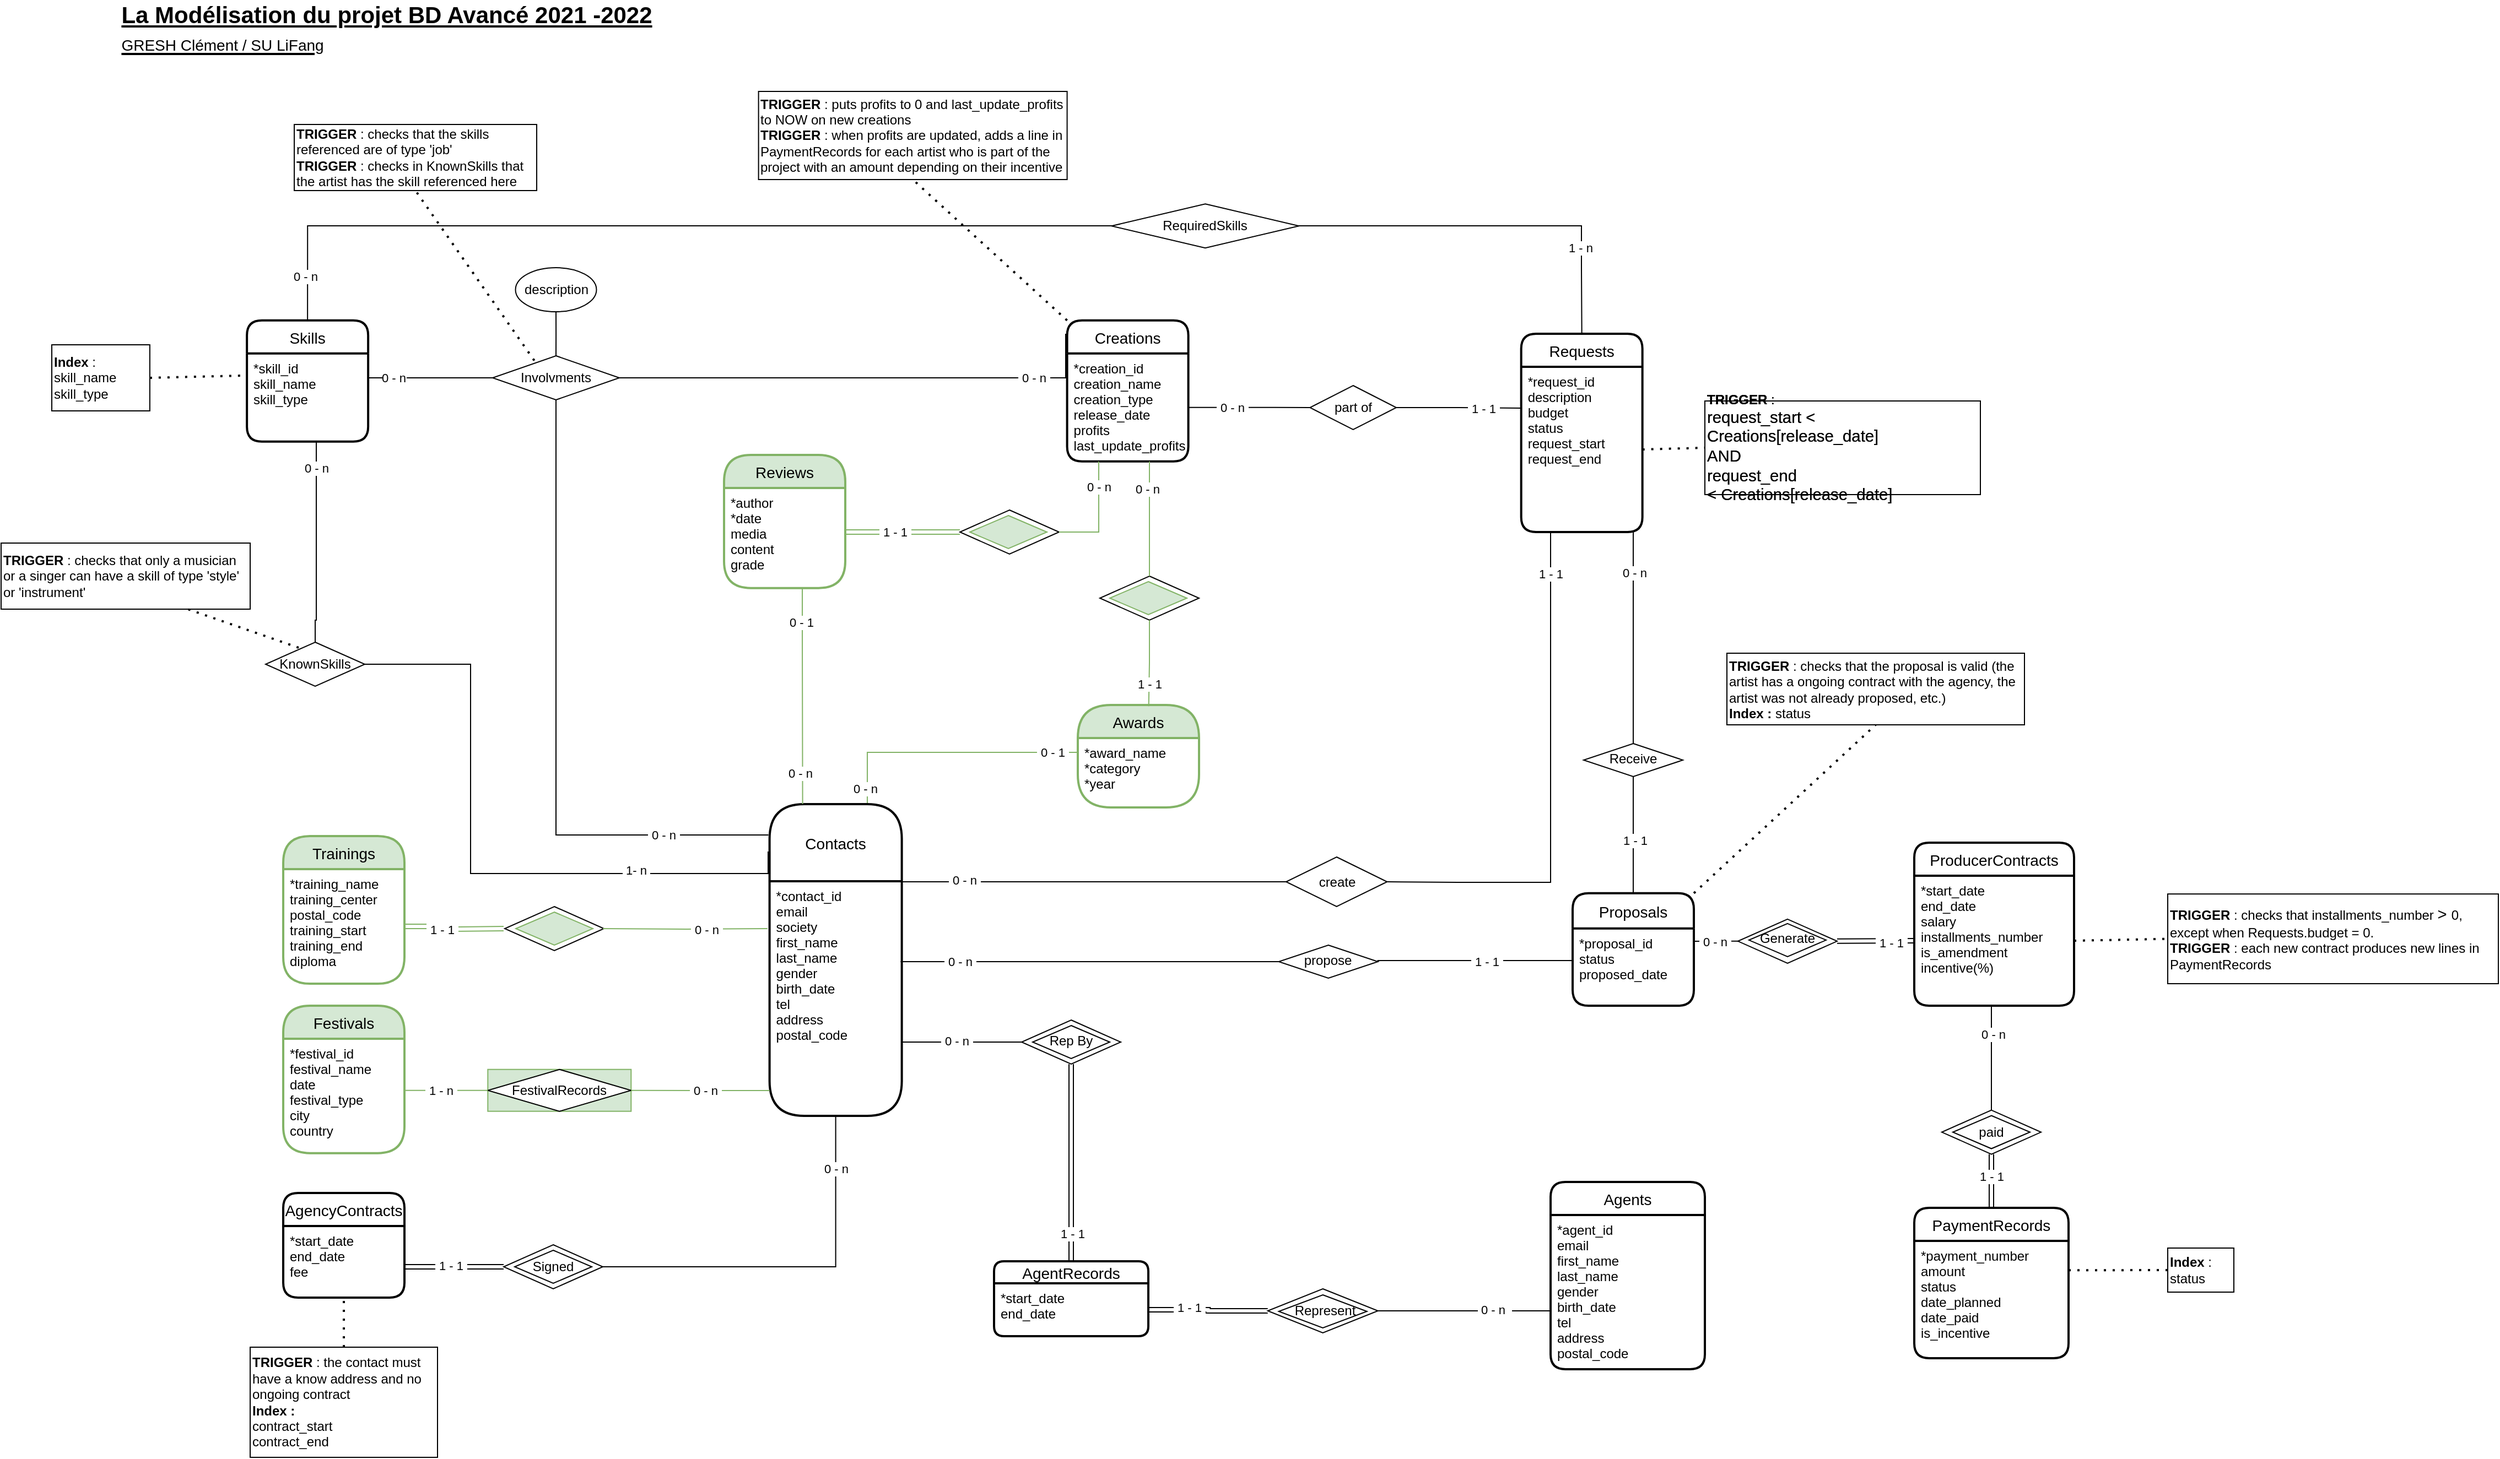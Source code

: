 <mxfile version="18.0.4" type="device"><diagram id="R2lEEEUBdFMjLlhIrx00" name="Page-1"><mxGraphModel dx="1217" dy="-2690" grid="1" gridSize="10" guides="1" tooltips="1" connect="1" arrows="1" fold="1" page="1" pageScale="1" pageWidth="2336" pageHeight="1654" math="0" shadow="0" extFonts="Permanent Marker^https://fonts.googleapis.com/css?family=Permanent+Marker"><root><mxCell id="0"/><mxCell id="1" parent="0"/><mxCell id="mbh0JBsJNEGWv45l8wZp-10" value="La Modélisation du projet BD Avancé 2021 -2022&lt;br&gt;&lt;div style=&quot;text-align: left&quot;&gt;&lt;span style=&quot;font-size: 14px ; font-weight: normal&quot;&gt;GRESH Clément / SU LiFang&lt;/span&gt;&lt;/div&gt;&lt;span style=&quot;color: rgba(0 , 0 , 0 , 0) ; font-family: monospace ; font-size: 0px ; font-weight: 400&quot;&gt;%3CmxGraphModel%3E%3Croot%3E%3CmxCell%20id%3D%220%22%2F%3E%3CmxCell%20id%3D%221%22%20parent%3D%220%22%2F%3E%3CmxCell%20id%3D%222%22%20value%3D%22%22%20style%3D%22endArrow%3Dclassic%3Bhtml%3D1%3Brounded%3D0%3BendFill%3D1%3Bdashed%3D1%3B%22%20edge%3D%221%22%20parent%3D%221%22%3E%3CmxGeometry%20width%3D%2250%22%20height%3D%2250%22%20relative%3D%221%22%20as%3D%22geometry%22%3E%3CmxPoint%20x%3D%221790%22%20y%3D%222050%22%20as%3D%22sourcePoint%22%2F%3E%3CmxPoint%20x%3D%221920%22%20y%3D%222050%22%20as%3D%22targetPoint%22%2F%3E%3C%2FmxGeometry%3E%3C%2FmxCell%3E%3CmxCell%20id%3D%223%22%20value%3D%22%26amp%3Bnbsp%3BExplication%26amp%3Bnbsp%3B%22%20style%3D%22edgeLabel%3Bhtml%3D1%3Balign%3Dcenter%3BverticalAlign%3Dmiddle%3Bresizable%3D0%3Bpoints%3D%5B%5D%3B%22%20vertex%3D%221%22%20connectable%3D%220%22%20parent%3D%222%22%3E%3CmxGeometry%20x%3D%22-0.191%22%20y%3D%22-1%22%20relative%3D%221%22%20as%3D%22geometry%22%3E%3CmxPoint%20as%3D%22offset%22%2F%3E%3C%2FmxGeometry%3E%3C%2FmxCell%3E%3C%2Froot%3E%3C%2FmxGraphModel%3Eg&lt;/span&gt;" style="text;html=1;strokeColor=none;fillColor=none;align=center;verticalAlign=middle;whiteSpace=wrap;rounded=0;fontSize=21;fontStyle=5" parent="1" vertex="1"><mxGeometry x="99" y="3400" width="550" height="30" as="geometry"/></mxCell><mxCell id="pV-mn0TwVt38ndsEZ02C-318" style="edgeStyle=orthogonalEdgeStyle;rounded=0;orthogonalLoop=1;jettySize=auto;html=1;endArrow=none;endFill=0;fillColor=#d5e8d4;strokeColor=#82b366;" parent="1" source="pV-mn0TwVt38ndsEZ02C-33" target="pV-mn0TwVt38ndsEZ02C-193" edge="1"><mxGeometry relative="1" as="geometry"><Array as="points"><mxPoint x="810" y="4060"/></Array></mxGeometry></mxCell><mxCell id="pV-mn0TwVt38ndsEZ02C-319" value="&amp;nbsp;0 - 1&amp;nbsp;" style="edgeLabel;html=1;align=center;verticalAlign=middle;resizable=0;points=[];" parent="pV-mn0TwVt38ndsEZ02C-318" vertex="1" connectable="0"><mxGeometry x="0.808" relative="1" as="geometry"><mxPoint as="offset"/></mxGeometry></mxCell><mxCell id="pV-mn0TwVt38ndsEZ02C-320" value="&amp;nbsp;0 - n&amp;nbsp;" style="edgeLabel;html=1;align=center;verticalAlign=middle;resizable=0;points=[];" parent="pV-mn0TwVt38ndsEZ02C-318" vertex="1" connectable="0"><mxGeometry x="-0.878" y="2" relative="1" as="geometry"><mxPoint as="offset"/></mxGeometry></mxCell><mxCell id="pV-mn0TwVt38ndsEZ02C-33" value="Contacts" style="swimlane;childLayout=stackLayout;horizontal=1;startSize=70;horizontalStack=0;rounded=1;fontSize=14;fontStyle=0;strokeWidth=2;resizeParent=0;resizeLast=1;shadow=0;dashed=0;align=center;" parent="1" vertex="1"><mxGeometry x="721.3" y="4107" width="120" height="283" as="geometry"/></mxCell><mxCell id="pV-mn0TwVt38ndsEZ02C-34" value="*contact_id&#10;email&#10;society&#10;first_name&#10;last_name&#10;gender&#10;birth_date&#10;tel&#10;address&#10;postal_code&#10;&#10;" style="align=left;strokeColor=none;fillColor=none;spacingLeft=4;fontSize=12;verticalAlign=top;resizable=0;rotatable=0;part=1;" parent="pV-mn0TwVt38ndsEZ02C-33" vertex="1"><mxGeometry y="70" width="120" height="213" as="geometry"/></mxCell><mxCell id="pV-mn0TwVt38ndsEZ02C-35" value="Agents" style="swimlane;childLayout=stackLayout;horizontal=1;startSize=30;horizontalStack=0;rounded=1;fontSize=14;fontStyle=0;strokeWidth=2;resizeParent=0;resizeLast=1;shadow=0;dashed=0;align=center;" parent="1" vertex="1"><mxGeometry x="1430" y="4450" width="140" height="170" as="geometry"/></mxCell><mxCell id="pV-mn0TwVt38ndsEZ02C-36" value="*agent_id&#10;email&#10;first_name&#10;last_name&#10;gender&#10;birth_date&#10;tel&#10;address&#10;postal_code" style="align=left;strokeColor=none;fillColor=none;spacingLeft=4;fontSize=12;verticalAlign=top;resizable=0;rotatable=0;part=1;" parent="pV-mn0TwVt38ndsEZ02C-35" vertex="1"><mxGeometry y="30" width="140" height="140" as="geometry"/></mxCell><mxCell id="pV-mn0TwVt38ndsEZ02C-37" value="AgencyContracts" style="swimlane;childLayout=stackLayout;horizontal=1;startSize=30;horizontalStack=0;rounded=1;fontSize=14;fontStyle=0;strokeWidth=2;resizeParent=0;resizeLast=1;shadow=0;dashed=0;align=center;" parent="1" vertex="1"><mxGeometry x="280" y="4460" width="110" height="95" as="geometry"/></mxCell><mxCell id="pV-mn0TwVt38ndsEZ02C-38" value="*start_date&#10;end_date&#10;fee" style="align=left;strokeColor=none;fillColor=none;spacingLeft=4;fontSize=12;verticalAlign=top;resizable=0;rotatable=0;part=1;" parent="pV-mn0TwVt38ndsEZ02C-37" vertex="1"><mxGeometry y="30" width="110" height="65" as="geometry"/></mxCell><mxCell id="pV-mn0TwVt38ndsEZ02C-39" value="ProducerContracts" style="swimlane;childLayout=stackLayout;horizontal=1;startSize=30;horizontalStack=0;rounded=1;fontSize=14;fontStyle=0;strokeWidth=2;resizeParent=0;resizeLast=1;shadow=0;dashed=0;align=center;" parent="1" vertex="1"><mxGeometry x="1760" y="4142" width="145" height="148" as="geometry"/></mxCell><mxCell id="pV-mn0TwVt38ndsEZ02C-40" value="*start_date&#10;end_date&#10;salary&#10;installments_number&#10;is_amendment&#10;incentive(%)" style="align=left;strokeColor=none;fillColor=none;spacingLeft=4;fontSize=12;verticalAlign=top;resizable=0;rotatable=0;part=1;" parent="pV-mn0TwVt38ndsEZ02C-39" vertex="1"><mxGeometry y="30" width="145" height="118" as="geometry"/></mxCell><mxCell id="pV-mn0TwVt38ndsEZ02C-45" value="Requests" style="swimlane;childLayout=stackLayout;horizontal=1;startSize=30;horizontalStack=0;rounded=1;fontSize=14;fontStyle=0;strokeWidth=2;resizeParent=0;resizeLast=1;shadow=0;dashed=0;align=center;" parent="1" vertex="1"><mxGeometry x="1403.33" y="3680" width="110" height="180" as="geometry"/></mxCell><mxCell id="pV-mn0TwVt38ndsEZ02C-46" value="*request_id&#10;description&#10;budget&#10;status&#10;request_start&#10;request_end&#10;" style="align=left;strokeColor=none;fillColor=none;spacingLeft=4;fontSize=12;verticalAlign=top;resizable=0;rotatable=0;part=1;" parent="pV-mn0TwVt38ndsEZ02C-45" vertex="1"><mxGeometry y="30" width="110" height="150" as="geometry"/></mxCell><mxCell id="pV-mn0TwVt38ndsEZ02C-49" value="" style="group" parent="1" vertex="1" connectable="0"><mxGeometry x="480.0" y="4507" width="90" height="40" as="geometry"/></mxCell><mxCell id="pV-mn0TwVt38ndsEZ02C-50" value="" style="group" parent="pV-mn0TwVt38ndsEZ02C-49" vertex="1" connectable="0"><mxGeometry width="90" height="40" as="geometry"/></mxCell><mxCell id="pV-mn0TwVt38ndsEZ02C-51" value="" style="rhombus;whiteSpace=wrap;html=1;align=left;verticalAlign=top;" parent="pV-mn0TwVt38ndsEZ02C-50" vertex="1"><mxGeometry width="90" height="40" as="geometry"/></mxCell><mxCell id="pV-mn0TwVt38ndsEZ02C-52" value="" style="group" parent="pV-mn0TwVt38ndsEZ02C-50" vertex="1" connectable="0"><mxGeometry x="10" y="5" width="70" height="30.0" as="geometry"/></mxCell><mxCell id="pV-mn0TwVt38ndsEZ02C-53" value="" style="rhombus;whiteSpace=wrap;html=1;align=left;verticalAlign=top;" parent="pV-mn0TwVt38ndsEZ02C-52" vertex="1"><mxGeometry width="70" height="30" as="geometry"/></mxCell><mxCell id="pV-mn0TwVt38ndsEZ02C-54" value="Signed" style="text;html=1;strokeColor=none;fillColor=none;align=center;verticalAlign=middle;whiteSpace=wrap;rounded=0;" parent="pV-mn0TwVt38ndsEZ02C-52" vertex="1"><mxGeometry x="5" y="4.547e-13" width="60" height="30" as="geometry"/></mxCell><mxCell id="pV-mn0TwVt38ndsEZ02C-55" value="" style="group" parent="1" vertex="1" connectable="0"><mxGeometry x="1730" y="4486.77" width="90" height="40" as="geometry"/></mxCell><mxCell id="pV-mn0TwVt38ndsEZ02C-253" style="edgeStyle=orthogonalEdgeStyle;rounded=0;orthogonalLoop=1;jettySize=auto;html=1;endArrow=none;endFill=0;shape=link;" parent="1" source="pV-mn0TwVt38ndsEZ02C-56" edge="1"><mxGeometry relative="1" as="geometry"><mxPoint x="1830" y="4424.77" as="targetPoint"/></mxGeometry></mxCell><mxCell id="pV-mn0TwVt38ndsEZ02C-254" value="&amp;nbsp;1 - 1&amp;nbsp;" style="edgeLabel;html=1;align=center;verticalAlign=middle;resizable=0;points=[];" parent="pV-mn0TwVt38ndsEZ02C-253" vertex="1" connectable="0"><mxGeometry x="-0.365" relative="1" as="geometry"><mxPoint y="-13" as="offset"/></mxGeometry></mxCell><mxCell id="pV-mn0TwVt38ndsEZ02C-56" value="PaymentRecords" style="swimlane;childLayout=stackLayout;horizontal=1;startSize=30;horizontalStack=0;rounded=1;fontSize=14;fontStyle=0;strokeWidth=2;resizeParent=0;resizeLast=1;shadow=0;dashed=0;align=center;" parent="1" vertex="1"><mxGeometry x="1760" y="4473.53" width="140" height="136.47" as="geometry"/></mxCell><mxCell id="pV-mn0TwVt38ndsEZ02C-57" value="*payment_number&#10;amount&#10;status&#10;date_planned&#10;date_paid&#10;is_incentive" style="align=left;strokeColor=none;fillColor=none;spacingLeft=4;fontSize=12;verticalAlign=top;resizable=0;rotatable=0;part=1;" parent="pV-mn0TwVt38ndsEZ02C-56" vertex="1"><mxGeometry y="30" width="140" height="106.47" as="geometry"/></mxCell><mxCell id="pV-mn0TwVt38ndsEZ02C-60" style="edgeStyle=orthogonalEdgeStyle;rounded=0;orthogonalLoop=1;jettySize=auto;html=1;endArrow=none;endFill=0;exitX=0.5;exitY=0;exitDx=0;exitDy=0;entryX=0.5;entryY=0;entryDx=0;entryDy=0;" parent="1" source="pV-mn0TwVt38ndsEZ02C-63" target="pV-mn0TwVt38ndsEZ02C-45" edge="1"><mxGeometry relative="1" as="geometry"><mxPoint x="815.034" y="3702" as="sourcePoint"/><mxPoint x="1520" y="3842" as="targetPoint"/><Array as="points"><mxPoint x="302" y="3582"/><mxPoint x="1458" y="3582"/><mxPoint x="1458" y="3620"/></Array></mxGeometry></mxCell><mxCell id="pV-mn0TwVt38ndsEZ02C-61" value="&amp;nbsp;1 - n&amp;nbsp;" style="edgeLabel;html=1;align=center;verticalAlign=middle;resizable=0;points=[];" parent="pV-mn0TwVt38ndsEZ02C-60" vertex="1" connectable="0"><mxGeometry x="0.924" y="-1" relative="1" as="geometry"><mxPoint y="-27" as="offset"/></mxGeometry></mxCell><mxCell id="pV-mn0TwVt38ndsEZ02C-62" value="&amp;nbsp;0 - n&amp;nbsp;" style="edgeLabel;html=1;align=center;verticalAlign=middle;resizable=0;points=[];" parent="pV-mn0TwVt38ndsEZ02C-60" vertex="1" connectable="0"><mxGeometry x="-0.94" y="2" relative="1" as="geometry"><mxPoint as="offset"/></mxGeometry></mxCell><mxCell id="pV-mn0TwVt38ndsEZ02C-63" value="Skills" style="swimlane;childLayout=stackLayout;horizontal=1;startSize=30;horizontalStack=0;rounded=1;fontSize=14;fontStyle=0;strokeWidth=2;resizeParent=0;resizeLast=1;shadow=0;dashed=0;align=center;" parent="1" vertex="1"><mxGeometry x="247.06" y="3667.88" width="110" height="110" as="geometry"/></mxCell><mxCell id="pV-mn0TwVt38ndsEZ02C-64" value="*skill_id&#10;skill_name&#10;skill_type&#10;" style="align=left;strokeColor=none;fillColor=none;spacingLeft=4;fontSize=12;verticalAlign=top;resizable=0;rotatable=0;part=1;" parent="pV-mn0TwVt38ndsEZ02C-63" vertex="1"><mxGeometry y="30" width="110" height="80" as="geometry"/></mxCell><mxCell id="pV-mn0TwVt38ndsEZ02C-65" value="" style="group" parent="1" vertex="1" connectable="0"><mxGeometry x="264.0" y="3960" width="90" height="40" as="geometry"/></mxCell><mxCell id="pV-mn0TwVt38ndsEZ02C-66" value="" style="group" parent="pV-mn0TwVt38ndsEZ02C-65" vertex="1" connectable="0"><mxGeometry width="90" height="40" as="geometry"/></mxCell><mxCell id="pV-mn0TwVt38ndsEZ02C-67" value="" style="rhombus;whiteSpace=wrap;html=1;align=left;verticalAlign=top;" parent="pV-mn0TwVt38ndsEZ02C-66" vertex="1"><mxGeometry width="90" height="40" as="geometry"/></mxCell><mxCell id="pV-mn0TwVt38ndsEZ02C-68" value="KnownSkills" style="text;html=1;strokeColor=none;fillColor=none;align=center;verticalAlign=middle;whiteSpace=wrap;rounded=0;" parent="pV-mn0TwVt38ndsEZ02C-66" vertex="1"><mxGeometry x="15" y="5" width="60" height="30" as="geometry"/></mxCell><mxCell id="pV-mn0TwVt38ndsEZ02C-69" value="Trainings" style="swimlane;childLayout=stackLayout;horizontal=1;startSize=30;horizontalStack=0;rounded=1;fontSize=14;fontStyle=0;strokeWidth=2;resizeParent=0;resizeLast=1;shadow=0;dashed=0;align=center;arcSize=27;fillColor=#d5e8d4;strokeColor=#82b366;" parent="1" vertex="1"><mxGeometry x="280" y="4136" width="110" height="134" as="geometry"/></mxCell><mxCell id="pV-mn0TwVt38ndsEZ02C-70" value="*training_name&#10;training_center&#10;postal_code&#10;training_start&#10;training_end&#10;diploma" style="align=left;strokeColor=none;fillColor=none;spacingLeft=4;fontSize=12;verticalAlign=top;resizable=0;rotatable=0;part=1;" parent="pV-mn0TwVt38ndsEZ02C-69" vertex="1"><mxGeometry y="30" width="110" height="104" as="geometry"/></mxCell><mxCell id="pV-mn0TwVt38ndsEZ02C-71" value="" style="group" parent="1" vertex="1" connectable="0"><mxGeometry x="480" y="4200" width="90" height="40" as="geometry"/></mxCell><mxCell id="pV-mn0TwVt38ndsEZ02C-72" value="" style="group" parent="pV-mn0TwVt38ndsEZ02C-71" vertex="1" connectable="0"><mxGeometry width="90" height="40" as="geometry"/></mxCell><mxCell id="pV-mn0TwVt38ndsEZ02C-73" value="" style="rhombus;whiteSpace=wrap;html=1;align=left;verticalAlign=top;" parent="pV-mn0TwVt38ndsEZ02C-72" vertex="1"><mxGeometry x="1" width="90" height="40" as="geometry"/></mxCell><mxCell id="pV-mn0TwVt38ndsEZ02C-74" value="" style="group" parent="pV-mn0TwVt38ndsEZ02C-71" vertex="1" connectable="0"><mxGeometry x="10" y="5" width="70" height="30" as="geometry"/></mxCell><mxCell id="pV-mn0TwVt38ndsEZ02C-75" value="" style="rhombus;whiteSpace=wrap;html=1;align=left;verticalAlign=top;fillColor=#d5e8d4;strokeColor=#82b366;" parent="pV-mn0TwVt38ndsEZ02C-74" vertex="1"><mxGeometry x="1" width="70" height="30" as="geometry"/></mxCell><mxCell id="pV-mn0TwVt38ndsEZ02C-76" style="edgeStyle=orthogonalEdgeStyle;rounded=0;orthogonalLoop=1;jettySize=auto;html=1;endArrow=none;endFill=0;shape=link;fillColor=#d5e8d4;strokeColor=#82b366;" parent="1" source="pV-mn0TwVt38ndsEZ02C-70" edge="1"><mxGeometry relative="1" as="geometry"><mxPoint x="480" y="4220" as="targetPoint"/></mxGeometry></mxCell><mxCell id="pV-mn0TwVt38ndsEZ02C-77" value="&amp;nbsp;1 - 1&amp;nbsp;" style="edgeLabel;html=1;align=center;verticalAlign=middle;resizable=0;points=[];" parent="pV-mn0TwVt38ndsEZ02C-76" vertex="1" connectable="0"><mxGeometry x="0.133" y="-2" relative="1" as="geometry"><mxPoint x="-16" y="-2" as="offset"/></mxGeometry></mxCell><mxCell id="pV-mn0TwVt38ndsEZ02C-80" style="edgeStyle=orthogonalEdgeStyle;rounded=0;orthogonalLoop=1;jettySize=auto;html=1;entryX=0;entryY=0.5;entryDx=0;entryDy=0;endArrow=none;endFill=0;exitX=1;exitY=0.5;exitDx=0;exitDy=0;" parent="1" source="pV-mn0TwVt38ndsEZ02C-83" target="pV-mn0TwVt38ndsEZ02C-217" edge="1"><mxGeometry relative="1" as="geometry"><Array as="points"><mxPoint x="1180" y="3747"/><mxPoint x="1180" y="3747"/></Array><mxPoint x="1200" y="3712" as="targetPoint"/></mxGeometry></mxCell><mxCell id="pV-mn0TwVt38ndsEZ02C-81" value="&amp;nbsp;0 - n&amp;nbsp;" style="edgeLabel;html=1;align=center;verticalAlign=middle;resizable=0;points=[];" parent="pV-mn0TwVt38ndsEZ02C-80" vertex="1" connectable="0"><mxGeometry x="-0.736" y="1" relative="1" as="geometry"><mxPoint x="25" y="1" as="offset"/></mxGeometry></mxCell><mxCell id="pV-mn0TwVt38ndsEZ02C-82" value="Creations" style="swimlane;childLayout=stackLayout;horizontal=1;startSize=30;horizontalStack=0;rounded=1;fontSize=14;fontStyle=0;strokeWidth=2;resizeParent=0;resizeLast=1;shadow=0;dashed=0;align=center;" parent="1" vertex="1"><mxGeometry x="991.3" y="3667.88" width="110" height="128" as="geometry"/></mxCell><mxCell id="pV-mn0TwVt38ndsEZ02C-83" value="*creation_id&#10;creation_name&#10;creation_type&#10;release_date&#10;profits&#10;last_update_profits" style="align=left;strokeColor=none;fillColor=none;spacingLeft=4;fontSize=12;verticalAlign=top;resizable=0;rotatable=0;part=1;" parent="pV-mn0TwVt38ndsEZ02C-82" vertex="1"><mxGeometry y="30" width="110" height="98" as="geometry"/></mxCell><mxCell id="pV-mn0TwVt38ndsEZ02C-84" style="edgeStyle=orthogonalEdgeStyle;rounded=0;orthogonalLoop=1;jettySize=auto;html=1;endArrow=none;endFill=0;entryX=0.5;entryY=0;entryDx=0;entryDy=0;exitX=0.75;exitY=1;exitDx=0;exitDy=0;" parent="1" source="pV-mn0TwVt38ndsEZ02C-64" target="pV-mn0TwVt38ndsEZ02C-67" edge="1"><mxGeometry relative="1" as="geometry"><mxPoint x="755.3" y="3952" as="targetPoint"/><Array as="points"><mxPoint x="310" y="3778"/><mxPoint x="310" y="3940"/></Array></mxGeometry></mxCell><mxCell id="pV-mn0TwVt38ndsEZ02C-85" value="&amp;nbsp;0 - n&amp;nbsp;" style="edgeLabel;html=1;align=center;verticalAlign=middle;resizable=0;points=[];" parent="pV-mn0TwVt38ndsEZ02C-84" vertex="1" connectable="0"><mxGeometry x="-0.572" relative="1" as="geometry"><mxPoint as="offset"/></mxGeometry></mxCell><mxCell id="pV-mn0TwVt38ndsEZ02C-86" style="edgeStyle=orthogonalEdgeStyle;rounded=0;orthogonalLoop=1;jettySize=auto;html=1;endArrow=none;endFill=0;exitX=1;exitY=0.5;exitDx=0;exitDy=0;" parent="1" source="pV-mn0TwVt38ndsEZ02C-67" edge="1"><mxGeometry relative="1" as="geometry"><mxPoint x="755.3" y="3992" as="sourcePoint"/><mxPoint x="720" y="4150" as="targetPoint"/><Array as="points"><mxPoint x="450" y="3980"/><mxPoint x="450" y="4170"/><mxPoint x="720" y="4170"/></Array></mxGeometry></mxCell><mxCell id="pV-mn0TwVt38ndsEZ02C-87" value="&amp;nbsp;1- n&amp;nbsp;" style="edgeLabel;html=1;align=center;verticalAlign=middle;resizable=0;points=[];" parent="pV-mn0TwVt38ndsEZ02C-86" vertex="1" connectable="0"><mxGeometry x="0.569" y="1" relative="1" as="geometry"><mxPoint x="-16" y="-2" as="offset"/></mxGeometry></mxCell><mxCell id="pV-mn0TwVt38ndsEZ02C-88" style="edgeStyle=orthogonalEdgeStyle;rounded=0;orthogonalLoop=1;jettySize=auto;html=1;entryX=0.5;entryY=0;entryDx=0;entryDy=0;endArrow=none;endFill=0;" parent="1" source="pV-mn0TwVt38ndsEZ02C-89" target="pV-mn0TwVt38ndsEZ02C-98" edge="1"><mxGeometry relative="1" as="geometry"><mxPoint x="782.15" y="3695" as="targetPoint"/></mxGeometry></mxCell><mxCell id="pV-mn0TwVt38ndsEZ02C-89" value="description" style="ellipse;whiteSpace=wrap;html=1;" parent="1" vertex="1"><mxGeometry x="490.75" y="3620" width="73.5" height="40" as="geometry"/></mxCell><mxCell id="pV-mn0TwVt38ndsEZ02C-90" style="edgeStyle=orthogonalEdgeStyle;rounded=0;orthogonalLoop=1;jettySize=auto;html=1;endArrow=none;endFill=0;exitX=1;exitY=0.5;exitDx=0;exitDy=0;" parent="1" source="pV-mn0TwVt38ndsEZ02C-98" edge="1"><mxGeometry relative="1" as="geometry"><Array as="points"><mxPoint x="990" y="3720"/></Array><mxPoint x="990" y="3680" as="targetPoint"/></mxGeometry></mxCell><mxCell id="pV-mn0TwVt38ndsEZ02C-91" value="&amp;nbsp;0 - n&amp;nbsp;" style="edgeLabel;html=1;align=center;verticalAlign=middle;resizable=0;points=[];" parent="pV-mn0TwVt38ndsEZ02C-90" vertex="1" connectable="0"><mxGeometry x="0.691" relative="1" as="geometry"><mxPoint as="offset"/></mxGeometry></mxCell><mxCell id="pV-mn0TwVt38ndsEZ02C-92" style="edgeStyle=orthogonalEdgeStyle;rounded=0;orthogonalLoop=1;jettySize=auto;html=1;entryX=-0.009;entryY=0.099;entryDx=0;entryDy=0;endArrow=none;endFill=0;exitX=0.5;exitY=1;exitDx=0;exitDy=0;entryPerimeter=0;" parent="1" source="pV-mn0TwVt38ndsEZ02C-98" target="pV-mn0TwVt38ndsEZ02C-33" edge="1"><mxGeometry relative="1" as="geometry"><Array as="points"><mxPoint x="528" y="4135"/></Array></mxGeometry></mxCell><mxCell id="pV-mn0TwVt38ndsEZ02C-93" value="&amp;nbsp;0 - n&amp;nbsp;" style="edgeLabel;html=1;align=center;verticalAlign=middle;resizable=0;points=[];" parent="pV-mn0TwVt38ndsEZ02C-92" vertex="1" connectable="0"><mxGeometry x="0.674" relative="1" as="geometry"><mxPoint as="offset"/></mxGeometry></mxCell><mxCell id="pV-mn0TwVt38ndsEZ02C-94" value="" style="group;fillColor=#d5e8d4;strokeColor=#82b366;" parent="1" vertex="1" connectable="0"><mxGeometry x="465.65" y="4347.84" width="130" height="38" as="geometry"/></mxCell><mxCell id="pV-mn0TwVt38ndsEZ02C-95" value="" style="group" parent="pV-mn0TwVt38ndsEZ02C-94" vertex="1" connectable="0"><mxGeometry width="130" height="38" as="geometry"/></mxCell><mxCell id="pV-mn0TwVt38ndsEZ02C-96" value="" style="rhombus;whiteSpace=wrap;html=1;align=left;verticalAlign=top;" parent="pV-mn0TwVt38ndsEZ02C-95" vertex="1"><mxGeometry width="130" height="38" as="geometry"/></mxCell><mxCell id="pV-mn0TwVt38ndsEZ02C-97" value="FestivalRecords" style="text;html=1;strokeColor=none;fillColor=none;align=center;verticalAlign=middle;whiteSpace=wrap;rounded=0;" parent="pV-mn0TwVt38ndsEZ02C-95" vertex="1"><mxGeometry x="21.667" y="4.75" width="86.667" height="28.5" as="geometry"/></mxCell><mxCell id="pV-mn0TwVt38ndsEZ02C-98" value="" style="rhombus;whiteSpace=wrap;html=1;align=left;verticalAlign=top;" parent="1" vertex="1"><mxGeometry x="470" y="3700" width="115" height="40" as="geometry"/></mxCell><mxCell id="pV-mn0TwVt38ndsEZ02C-99" value="Involvments" style="text;html=1;strokeColor=none;fillColor=none;align=center;verticalAlign=middle;whiteSpace=wrap;rounded=0;" parent="1" vertex="1"><mxGeometry x="488.647" y="3704.314" width="76.667" height="31.364" as="geometry"/></mxCell><mxCell id="pV-mn0TwVt38ndsEZ02C-100" style="edgeStyle=orthogonalEdgeStyle;rounded=0;orthogonalLoop=1;jettySize=auto;html=1;entryX=0.5;entryY=1;entryDx=0;entryDy=0;endArrow=none;endFill=0;" parent="1" source="pV-mn0TwVt38ndsEZ02C-102" target="pV-mn0TwVt38ndsEZ02C-118" edge="1"><mxGeometry relative="1" as="geometry"/></mxCell><mxCell id="pV-mn0TwVt38ndsEZ02C-101" value="&amp;nbsp;1 - 1" style="edgeLabel;html=1;align=center;verticalAlign=middle;resizable=0;points=[];" parent="pV-mn0TwVt38ndsEZ02C-100" vertex="1" connectable="0"><mxGeometry x="-0.095" y="-2" relative="1" as="geometry"><mxPoint x="-2" as="offset"/></mxGeometry></mxCell><mxCell id="pV-mn0TwVt38ndsEZ02C-102" value="Proposals" style="swimlane;childLayout=stackLayout;horizontal=1;startSize=32;horizontalStack=0;rounded=1;fontSize=14;fontStyle=0;strokeWidth=2;resizeParent=0;resizeLast=1;shadow=0;dashed=0;align=center;" parent="1" vertex="1"><mxGeometry x="1450" y="4187.85" width="110" height="102.15" as="geometry"/></mxCell><mxCell id="pV-mn0TwVt38ndsEZ02C-103" value="*proposal_id&#10;status&#10;proposed_date" style="align=left;strokeColor=none;fillColor=none;spacingLeft=4;fontSize=12;verticalAlign=top;resizable=0;rotatable=0;part=1;" parent="pV-mn0TwVt38ndsEZ02C-102" vertex="1"><mxGeometry y="32" width="110" height="70.15" as="geometry"/></mxCell><mxCell id="pV-mn0TwVt38ndsEZ02C-110" value="" style="group" parent="1" vertex="1" connectable="0"><mxGeometry x="1183.33" y="4225" width="90" height="40" as="geometry"/></mxCell><mxCell id="pV-mn0TwVt38ndsEZ02C-111" value="" style="group" parent="pV-mn0TwVt38ndsEZ02C-110" vertex="1" connectable="0"><mxGeometry width="90" height="40" as="geometry"/></mxCell><mxCell id="pV-mn0TwVt38ndsEZ02C-112" value="propose" style="rhombus;whiteSpace=wrap;html=1;align=center;verticalAlign=top;" parent="pV-mn0TwVt38ndsEZ02C-111" vertex="1"><mxGeometry y="10" width="90" height="30" as="geometry"/></mxCell><mxCell id="pV-mn0TwVt38ndsEZ02C-116" value="" style="group" parent="1" vertex="1" connectable="0"><mxGeometry x="1460.0" y="4052" width="90" height="40" as="geometry"/></mxCell><mxCell id="pV-mn0TwVt38ndsEZ02C-117" value="" style="group" parent="pV-mn0TwVt38ndsEZ02C-116" vertex="1" connectable="0"><mxGeometry width="90" height="40" as="geometry"/></mxCell><mxCell id="pV-mn0TwVt38ndsEZ02C-118" value="Receive" style="rhombus;whiteSpace=wrap;html=1;align=center;verticalAlign=top;" parent="pV-mn0TwVt38ndsEZ02C-117" vertex="1"><mxGeometry width="90" height="30" as="geometry"/></mxCell><mxCell id="pV-mn0TwVt38ndsEZ02C-126" style="edgeStyle=orthogonalEdgeStyle;rounded=0;orthogonalLoop=1;jettySize=auto;html=1;entryX=0.5;entryY=0;entryDx=0;entryDy=0;endArrow=none;endFill=0;exitX=0.5;exitY=1;exitDx=0;exitDy=0;" parent="1" source="pV-mn0TwVt38ndsEZ02C-46" target="pV-mn0TwVt38ndsEZ02C-118" edge="1"><mxGeometry relative="1" as="geometry"><mxPoint x="1505" y="3992" as="sourcePoint"/><Array as="points"><mxPoint x="1505" y="3860"/></Array></mxGeometry></mxCell><mxCell id="pV-mn0TwVt38ndsEZ02C-127" value="&amp;nbsp;0 - n&amp;nbsp;" style="edgeLabel;html=1;align=center;verticalAlign=middle;resizable=0;points=[];" parent="pV-mn0TwVt38ndsEZ02C-126" vertex="1" connectable="0"><mxGeometry x="-0.075" y="1" relative="1" as="geometry"><mxPoint y="-27" as="offset"/></mxGeometry></mxCell><mxCell id="pV-mn0TwVt38ndsEZ02C-132" value="" style="group" parent="1" vertex="1" connectable="0"><mxGeometry x="1610" y="4211.43" width="80" height="35" as="geometry"/></mxCell><mxCell id="pV-mn0TwVt38ndsEZ02C-133" value="" style="rhombus;whiteSpace=wrap;html=1;align=left;verticalAlign=top;" parent="pV-mn0TwVt38ndsEZ02C-132" vertex="1"><mxGeometry x="-10" width="90" height="40" as="geometry"/></mxCell><mxCell id="pV-mn0TwVt38ndsEZ02C-134" value="Generate" style="rhombus;whiteSpace=wrap;html=1;align=center;verticalAlign=top;" parent="pV-mn0TwVt38ndsEZ02C-132" vertex="1"><mxGeometry y="4" width="70" height="30" as="geometry"/></mxCell><mxCell id="pV-mn0TwVt38ndsEZ02C-148" value="AgentRecords" style="swimlane;childLayout=stackLayout;horizontal=1;startSize=20;horizontalStack=0;rounded=1;fontSize=14;fontStyle=0;strokeWidth=2;resizeParent=0;resizeLast=1;shadow=0;dashed=0;align=center;" parent="1" vertex="1"><mxGeometry x="925" y="4522" width="140" height="68" as="geometry"/></mxCell><mxCell id="pV-mn0TwVt38ndsEZ02C-149" value="*start_date&#10;end_date" style="align=left;strokeColor=none;fillColor=none;spacingLeft=4;fontSize=12;verticalAlign=top;resizable=0;rotatable=0;part=1;" parent="pV-mn0TwVt38ndsEZ02C-148" vertex="1"><mxGeometry y="20" width="140" height="48" as="geometry"/></mxCell><mxCell id="pV-mn0TwVt38ndsEZ02C-150" value="" style="group" parent="1" vertex="1" connectable="0"><mxGeometry x="950" y="4303" width="90" height="40" as="geometry"/></mxCell><mxCell id="pV-mn0TwVt38ndsEZ02C-151" value="" style="group" parent="pV-mn0TwVt38ndsEZ02C-150" vertex="1" connectable="0"><mxGeometry width="90" height="40" as="geometry"/></mxCell><mxCell id="pV-mn0TwVt38ndsEZ02C-152" value="" style="rhombus;whiteSpace=wrap;html=1;align=left;verticalAlign=top;" parent="pV-mn0TwVt38ndsEZ02C-151" vertex="1"><mxGeometry width="90" height="40" as="geometry"/></mxCell><mxCell id="pV-mn0TwVt38ndsEZ02C-153" value="" style="group" parent="pV-mn0TwVt38ndsEZ02C-151" vertex="1" connectable="0"><mxGeometry x="10" y="5" width="74.76" height="30" as="geometry"/></mxCell><mxCell id="pV-mn0TwVt38ndsEZ02C-154" value="" style="rhombus;whiteSpace=wrap;html=1;align=left;verticalAlign=top;" parent="pV-mn0TwVt38ndsEZ02C-153" vertex="1"><mxGeometry width="70" height="30" as="geometry"/></mxCell><mxCell id="pV-mn0TwVt38ndsEZ02C-155" value="Rep By" style="text;html=1;strokeColor=none;fillColor=none;align=center;verticalAlign=middle;whiteSpace=wrap;rounded=0;" parent="pV-mn0TwVt38ndsEZ02C-153" vertex="1"><mxGeometry x="-4.76" y="-1.0" width="79.52" height="30" as="geometry"/></mxCell><mxCell id="pV-mn0TwVt38ndsEZ02C-156" style="edgeStyle=orthogonalEdgeStyle;rounded=0;orthogonalLoop=1;jettySize=auto;html=1;entryX=0;entryY=0.5;entryDx=0;entryDy=0;endArrow=none;endFill=0;" parent="1" source="pV-mn0TwVt38ndsEZ02C-34" target="pV-mn0TwVt38ndsEZ02C-152" edge="1"><mxGeometry relative="1" as="geometry"><Array as="points"><mxPoint x="860" y="4323"/><mxPoint x="860" y="4323"/></Array></mxGeometry></mxCell><mxCell id="pV-mn0TwVt38ndsEZ02C-157" value="&amp;nbsp;0 - n&amp;nbsp;" style="edgeLabel;html=1;align=center;verticalAlign=middle;resizable=0;points=[];" parent="pV-mn0TwVt38ndsEZ02C-156" vertex="1" connectable="0"><mxGeometry x="-0.099" y="1" relative="1" as="geometry"><mxPoint as="offset"/></mxGeometry></mxCell><mxCell id="pV-mn0TwVt38ndsEZ02C-160" value="" style="group" parent="1" vertex="1" connectable="0"><mxGeometry x="1183.33" y="4547" width="90" height="40" as="geometry"/></mxCell><mxCell id="pV-mn0TwVt38ndsEZ02C-161" value="" style="group" parent="pV-mn0TwVt38ndsEZ02C-160" vertex="1" connectable="0"><mxGeometry width="90" height="40" as="geometry"/></mxCell><mxCell id="pV-mn0TwVt38ndsEZ02C-162" value="" style="rhombus;whiteSpace=wrap;html=1;align=left;verticalAlign=top;" parent="pV-mn0TwVt38ndsEZ02C-161" vertex="1"><mxGeometry x="-10" width="100" height="40" as="geometry"/></mxCell><mxCell id="pV-mn0TwVt38ndsEZ02C-163" value="" style="group" parent="pV-mn0TwVt38ndsEZ02C-161" vertex="1" connectable="0"><mxGeometry x="10" y="5.5" width="70" height="30.0" as="geometry"/></mxCell><mxCell id="pV-mn0TwVt38ndsEZ02C-164" value="" style="rhombus;whiteSpace=wrap;html=1;align=left;verticalAlign=top;" parent="pV-mn0TwVt38ndsEZ02C-163" vertex="1"><mxGeometry x="-10" width="80" height="30" as="geometry"/></mxCell><mxCell id="pV-mn0TwVt38ndsEZ02C-165" value="Represent" style="text;html=1;strokeColor=none;fillColor=none;align=center;verticalAlign=middle;whiteSpace=wrap;rounded=0;" parent="pV-mn0TwVt38ndsEZ02C-163" vertex="1"><mxGeometry x="4.17" y="-0.5" width="55" height="30" as="geometry"/></mxCell><mxCell id="pV-mn0TwVt38ndsEZ02C-170" value="" style="group;rotation=90;" parent="1" vertex="1" connectable="0"><mxGeometry x="1785.0" y="4384.77" width="90" height="40" as="geometry"/></mxCell><mxCell id="pV-mn0TwVt38ndsEZ02C-171" value="" style="group" parent="pV-mn0TwVt38ndsEZ02C-170" vertex="1" connectable="0"><mxGeometry width="90" height="40" as="geometry"/></mxCell><mxCell id="pV-mn0TwVt38ndsEZ02C-172" value="" style="rhombus;whiteSpace=wrap;html=1;align=left;verticalAlign=top;" parent="pV-mn0TwVt38ndsEZ02C-171" vertex="1"><mxGeometry width="90" height="40" as="geometry"/></mxCell><mxCell id="pV-mn0TwVt38ndsEZ02C-173" value="" style="group" parent="pV-mn0TwVt38ndsEZ02C-171" vertex="1" connectable="0"><mxGeometry x="10" y="5" width="70" height="30.0" as="geometry"/></mxCell><mxCell id="pV-mn0TwVt38ndsEZ02C-174" value="" style="rhombus;whiteSpace=wrap;html=1;align=left;verticalAlign=top;" parent="pV-mn0TwVt38ndsEZ02C-173" vertex="1"><mxGeometry width="70" height="30" as="geometry"/></mxCell><mxCell id="pV-mn0TwVt38ndsEZ02C-175" value="paid" style="text;html=1;strokeColor=none;fillColor=none;align=center;verticalAlign=middle;whiteSpace=wrap;rounded=0;" parent="pV-mn0TwVt38ndsEZ02C-173" vertex="1"><mxGeometry x="5.0" y="4.547e-13" width="60" height="30" as="geometry"/></mxCell><mxCell id="pV-mn0TwVt38ndsEZ02C-190" style="edgeStyle=orthogonalEdgeStyle;rounded=0;orthogonalLoop=1;jettySize=auto;html=1;entryX=0;entryY=0.5;entryDx=0;entryDy=0;startArrow=none;startFill=0;endArrow=none;endFill=0;" parent="1" source="pV-mn0TwVt38ndsEZ02C-64" target="pV-mn0TwVt38ndsEZ02C-98" edge="1"><mxGeometry relative="1" as="geometry"><Array as="points"><mxPoint x="390" y="3720"/><mxPoint x="390" y="3720"/></Array></mxGeometry></mxCell><mxCell id="pV-mn0TwVt38ndsEZ02C-191" value="0 - n" style="edgeLabel;html=1;align=center;verticalAlign=middle;resizable=0;points=[];" parent="pV-mn0TwVt38ndsEZ02C-190" vertex="1" connectable="0"><mxGeometry x="-0.767" y="1" relative="1" as="geometry"><mxPoint x="10" y="1" as="offset"/></mxGeometry></mxCell><mxCell id="pV-mn0TwVt38ndsEZ02C-192" value="Awards" style="swimlane;childLayout=stackLayout;horizontal=1;startSize=30;horizontalStack=0;rounded=1;fontSize=14;fontStyle=0;strokeWidth=2;resizeParent=0;resizeLast=1;shadow=0;dashed=0;align=center;arcSize=50;fillColor=#d5e8d4;strokeColor=#82b366;" parent="1" vertex="1"><mxGeometry x="1001" y="4017" width="110" height="93" as="geometry"/></mxCell><mxCell id="pV-mn0TwVt38ndsEZ02C-193" value="*award_name&#10;*category&#10;*year" style="align=left;strokeColor=none;fillColor=none;spacingLeft=4;fontSize=12;verticalAlign=top;resizable=0;rotatable=0;part=1;" parent="pV-mn0TwVt38ndsEZ02C-192" vertex="1"><mxGeometry y="30" width="110" height="63" as="geometry"/></mxCell><mxCell id="pV-mn0TwVt38ndsEZ02C-197" value="Reviews" style="swimlane;childLayout=stackLayout;horizontal=1;startSize=30;horizontalStack=0;rounded=1;fontSize=14;fontStyle=0;strokeWidth=2;resizeParent=0;resizeLast=1;shadow=0;dashed=0;align=center;arcSize=27;fillColor=#d5e8d4;strokeColor=#82b366;" parent="1" vertex="1"><mxGeometry x="680" y="3790.0" width="110" height="120.86" as="geometry"/></mxCell><mxCell id="pV-mn0TwVt38ndsEZ02C-198" value="*author&#10;*date&#10;media&#10;content&#10;grade" style="align=left;strokeColor=none;fillColor=none;spacingLeft=4;fontSize=12;verticalAlign=top;resizable=0;rotatable=0;part=1;" parent="pV-mn0TwVt38ndsEZ02C-197" vertex="1"><mxGeometry y="30" width="110" height="90.86" as="geometry"/></mxCell><mxCell id="pV-mn0TwVt38ndsEZ02C-205" value="Festivals" style="swimlane;childLayout=stackLayout;horizontal=1;startSize=30;horizontalStack=0;rounded=1;fontSize=14;fontStyle=0;strokeWidth=2;resizeParent=0;resizeLast=1;shadow=0;dashed=0;align=center;arcSize=27;fillColor=#d5e8d4;strokeColor=#82b366;" parent="1" vertex="1"><mxGeometry x="280" y="4290" width="110" height="133.84" as="geometry"/></mxCell><mxCell id="pV-mn0TwVt38ndsEZ02C-206" value="*festival_id&#10;festival_name&#10;date&#10;festival_type&#10;city&#10;country" style="align=left;strokeColor=none;fillColor=none;spacingLeft=4;fontSize=12;verticalAlign=top;resizable=0;rotatable=0;part=1;" parent="pV-mn0TwVt38ndsEZ02C-205" vertex="1"><mxGeometry y="30" width="110" height="103.84" as="geometry"/></mxCell><mxCell id="pV-mn0TwVt38ndsEZ02C-211" value="" style="group" parent="1" vertex="1" connectable="0"><mxGeometry x="1031.66" y="3562.14" width="170" height="40" as="geometry"/></mxCell><mxCell id="pV-mn0TwVt38ndsEZ02C-212" value="" style="group" parent="pV-mn0TwVt38ndsEZ02C-211" vertex="1" connectable="0"><mxGeometry width="170.0" height="40" as="geometry"/></mxCell><mxCell id="pV-mn0TwVt38ndsEZ02C-213" value="" style="rhombus;whiteSpace=wrap;html=1;align=left;verticalAlign=top;" parent="pV-mn0TwVt38ndsEZ02C-212" vertex="1"><mxGeometry width="170.0" height="40" as="geometry"/></mxCell><mxCell id="pV-mn0TwVt38ndsEZ02C-214" value="RequiredSkills" style="text;html=1;strokeColor=none;fillColor=none;align=center;verticalAlign=middle;whiteSpace=wrap;rounded=0;" parent="pV-mn0TwVt38ndsEZ02C-212" vertex="1"><mxGeometry x="28.333" y="5" width="113.333" height="30" as="geometry"/></mxCell><mxCell id="pV-mn0TwVt38ndsEZ02C-215" value="" style="group" parent="1" vertex="1" connectable="0"><mxGeometry x="1211.66" y="3727" width="78.34" height="40" as="geometry"/></mxCell><mxCell id="pV-mn0TwVt38ndsEZ02C-216" value="" style="group" parent="pV-mn0TwVt38ndsEZ02C-215" vertex="1" connectable="0"><mxGeometry width="78.34" height="40" as="geometry"/></mxCell><mxCell id="pV-mn0TwVt38ndsEZ02C-217" value="" style="rhombus;whiteSpace=wrap;html=1;align=left;verticalAlign=top;" parent="pV-mn0TwVt38ndsEZ02C-216" vertex="1"><mxGeometry width="78.34" height="40" as="geometry"/></mxCell><mxCell id="pV-mn0TwVt38ndsEZ02C-218" value="part of" style="text;html=1;strokeColor=none;fillColor=none;align=center;verticalAlign=middle;whiteSpace=wrap;rounded=0;" parent="pV-mn0TwVt38ndsEZ02C-216" vertex="1"><mxGeometry x="13.057" y="5" width="52.227" height="30" as="geometry"/></mxCell><mxCell id="pV-mn0TwVt38ndsEZ02C-222" value="" style="group" parent="1" vertex="1" connectable="0"><mxGeometry x="893" y="3840" width="90" height="40" as="geometry"/></mxCell><mxCell id="pV-mn0TwVt38ndsEZ02C-223" value="" style="group" parent="pV-mn0TwVt38ndsEZ02C-222" vertex="1" connectable="0"><mxGeometry width="90" height="40" as="geometry"/></mxCell><mxCell id="pV-mn0TwVt38ndsEZ02C-224" value="" style="rhombus;whiteSpace=wrap;html=1;align=left;verticalAlign=top;" parent="pV-mn0TwVt38ndsEZ02C-223" vertex="1"><mxGeometry x="1" width="90" height="40" as="geometry"/></mxCell><mxCell id="pV-mn0TwVt38ndsEZ02C-225" value="" style="group" parent="pV-mn0TwVt38ndsEZ02C-222" vertex="1" connectable="0"><mxGeometry x="10" y="5" width="70" height="30" as="geometry"/></mxCell><mxCell id="pV-mn0TwVt38ndsEZ02C-226" value="" style="rhombus;whiteSpace=wrap;html=1;align=left;verticalAlign=top;fillColor=#d5e8d4;strokeColor=#82b366;" parent="pV-mn0TwVt38ndsEZ02C-225" vertex="1"><mxGeometry width="70" height="30" as="geometry"/></mxCell><mxCell id="pV-mn0TwVt38ndsEZ02C-239" style="edgeStyle=orthogonalEdgeStyle;rounded=0;orthogonalLoop=1;jettySize=auto;html=1;entryX=0;entryY=0.5;entryDx=0;entryDy=0;startArrow=none;startFill=0;endArrow=none;endFill=0;fillColor=#d5e8d4;strokeColor=#82b366;" parent="1" source="pV-mn0TwVt38ndsEZ02C-206" target="pV-mn0TwVt38ndsEZ02C-96" edge="1"><mxGeometry relative="1" as="geometry"><Array as="points"><mxPoint x="410" y="4366.84"/><mxPoint x="410" y="4366.84"/></Array></mxGeometry></mxCell><mxCell id="pV-mn0TwVt38ndsEZ02C-240" value="&amp;nbsp;1 - n&amp;nbsp;" style="edgeLabel;html=1;align=center;verticalAlign=middle;resizable=0;points=[];" parent="pV-mn0TwVt38ndsEZ02C-239" vertex="1" connectable="0"><mxGeometry x="-0.136" relative="1" as="geometry"><mxPoint as="offset"/></mxGeometry></mxCell><mxCell id="pV-mn0TwVt38ndsEZ02C-243" style="edgeStyle=orthogonalEdgeStyle;rounded=0;orthogonalLoop=1;jettySize=auto;html=1;entryX=0;entryY=0.5;entryDx=0;entryDy=0;startArrow=none;startFill=0;endArrow=none;endFill=0;shape=link;" parent="1" source="pV-mn0TwVt38ndsEZ02C-38" target="pV-mn0TwVt38ndsEZ02C-51" edge="1"><mxGeometry relative="1" as="geometry"><Array as="points"><mxPoint x="420" y="4527"/><mxPoint x="420" y="4527"/></Array></mxGeometry></mxCell><mxCell id="pV-mn0TwVt38ndsEZ02C-244" value="&amp;nbsp;1 - 1&amp;nbsp;" style="edgeLabel;html=1;align=center;verticalAlign=middle;resizable=0;points=[];" parent="pV-mn0TwVt38ndsEZ02C-243" vertex="1" connectable="0"><mxGeometry x="-0.076" y="1" relative="1" as="geometry"><mxPoint as="offset"/></mxGeometry></mxCell><mxCell id="pV-mn0TwVt38ndsEZ02C-245" style="edgeStyle=orthogonalEdgeStyle;rounded=0;orthogonalLoop=1;jettySize=auto;html=1;entryX=0.5;entryY=1;entryDx=0;entryDy=0;startArrow=none;startFill=0;endArrow=none;endFill=0;" parent="1" source="pV-mn0TwVt38ndsEZ02C-51" target="pV-mn0TwVt38ndsEZ02C-34" edge="1"><mxGeometry relative="1" as="geometry"/></mxCell><mxCell id="pV-mn0TwVt38ndsEZ02C-246" value="0 - n&amp;nbsp;" style="edgeLabel;html=1;align=center;verticalAlign=middle;resizable=0;points=[];" parent="pV-mn0TwVt38ndsEZ02C-245" vertex="1" connectable="0"><mxGeometry x="0.729" y="-1" relative="1" as="geometry"><mxPoint as="offset"/></mxGeometry></mxCell><mxCell id="pV-mn0TwVt38ndsEZ02C-252" style="edgeStyle=orthogonalEdgeStyle;rounded=0;orthogonalLoop=1;jettySize=auto;html=1;entryX=0.5;entryY=0;entryDx=0;entryDy=0;endArrow=none;endFill=0;" parent="1" source="pV-mn0TwVt38ndsEZ02C-40" target="pV-mn0TwVt38ndsEZ02C-172" edge="1"><mxGeometry relative="1" as="geometry"><Array as="points"><mxPoint x="1830" y="4334.77"/><mxPoint x="1830" y="4334.77"/></Array></mxGeometry></mxCell><mxCell id="pV-mn0TwVt38ndsEZ02C-255" value="&amp;nbsp;0 - n" style="edgeLabel;html=1;align=center;verticalAlign=middle;resizable=0;points=[];" parent="pV-mn0TwVt38ndsEZ02C-252" vertex="1" connectable="0"><mxGeometry x="-0.45" relative="1" as="geometry"><mxPoint as="offset"/></mxGeometry></mxCell><mxCell id="pV-mn0TwVt38ndsEZ02C-256" style="edgeStyle=orthogonalEdgeStyle;shape=link;rounded=0;orthogonalLoop=1;jettySize=auto;html=1;endArrow=none;endFill=0;" parent="1" source="pV-mn0TwVt38ndsEZ02C-152" target="pV-mn0TwVt38ndsEZ02C-148" edge="1"><mxGeometry relative="1" as="geometry"/></mxCell><mxCell id="pV-mn0TwVt38ndsEZ02C-257" value="&amp;nbsp;1 - 1&amp;nbsp;" style="edgeLabel;html=1;align=center;verticalAlign=middle;resizable=0;points=[];" parent="pV-mn0TwVt38ndsEZ02C-256" vertex="1" connectable="0"><mxGeometry x="0.723" y="1" relative="1" as="geometry"><mxPoint as="offset"/></mxGeometry></mxCell><mxCell id="pV-mn0TwVt38ndsEZ02C-258" style="edgeStyle=orthogonalEdgeStyle;rounded=0;orthogonalLoop=1;jettySize=auto;html=1;endArrow=none;endFill=0;" parent="1" source="pV-mn0TwVt38ndsEZ02C-36" target="pV-mn0TwVt38ndsEZ02C-162" edge="1"><mxGeometry relative="1" as="geometry"><Array as="points"><mxPoint x="1390" y="4567"/><mxPoint x="1390" y="4567"/></Array></mxGeometry></mxCell><mxCell id="pV-mn0TwVt38ndsEZ02C-260" value="&amp;nbsp;0 - n&amp;nbsp;&amp;nbsp;" style="edgeLabel;html=1;align=center;verticalAlign=middle;resizable=0;points=[];" parent="pV-mn0TwVt38ndsEZ02C-258" vertex="1" connectable="0"><mxGeometry x="-0.347" y="-1" relative="1" as="geometry"><mxPoint as="offset"/></mxGeometry></mxCell><mxCell id="pV-mn0TwVt38ndsEZ02C-259" style="edgeStyle=orthogonalEdgeStyle;shape=link;rounded=0;orthogonalLoop=1;jettySize=auto;html=1;entryX=0;entryY=0.5;entryDx=0;entryDy=0;endArrow=none;endFill=0;" parent="1" source="pV-mn0TwVt38ndsEZ02C-149" target="pV-mn0TwVt38ndsEZ02C-162" edge="1"><mxGeometry relative="1" as="geometry"/></mxCell><mxCell id="pV-mn0TwVt38ndsEZ02C-261" value="&amp;nbsp;1 - 1&amp;nbsp;" style="edgeLabel;html=1;align=center;verticalAlign=middle;resizable=0;points=[];" parent="pV-mn0TwVt38ndsEZ02C-259" vertex="1" connectable="0"><mxGeometry x="-0.329" y="2" relative="1" as="geometry"><mxPoint as="offset"/></mxGeometry></mxCell><mxCell id="pV-mn0TwVt38ndsEZ02C-263" style="edgeStyle=orthogonalEdgeStyle;rounded=0;orthogonalLoop=1;jettySize=auto;html=1;entryX=-0.016;entryY=0.202;entryDx=0;entryDy=0;entryPerimeter=0;endArrow=none;endFill=0;fillColor=#d5e8d4;strokeColor=#82b366;" parent="1" target="pV-mn0TwVt38ndsEZ02C-34" edge="1"><mxGeometry relative="1" as="geometry"><mxPoint x="570" y="4220" as="sourcePoint"/></mxGeometry></mxCell><mxCell id="pV-mn0TwVt38ndsEZ02C-264" value="&amp;nbsp;0 - n&amp;nbsp;" style="edgeLabel;html=1;align=center;verticalAlign=middle;resizable=0;points=[];" parent="pV-mn0TwVt38ndsEZ02C-263" vertex="1" connectable="0"><mxGeometry x="0.253" y="-1" relative="1" as="geometry"><mxPoint as="offset"/></mxGeometry></mxCell><mxCell id="pV-mn0TwVt38ndsEZ02C-265" style="edgeStyle=orthogonalEdgeStyle;rounded=0;orthogonalLoop=1;jettySize=auto;html=1;entryX=1;entryY=0.5;entryDx=0;entryDy=0;endArrow=none;endFill=0;fillColor=#d5e8d4;strokeColor=#82b366;" parent="1" source="pV-mn0TwVt38ndsEZ02C-34" target="pV-mn0TwVt38ndsEZ02C-96" edge="1"><mxGeometry relative="1" as="geometry"><Array as="points"><mxPoint x="690" y="4367"/><mxPoint x="690" y="4367"/></Array></mxGeometry></mxCell><mxCell id="pV-mn0TwVt38ndsEZ02C-266" value="&amp;nbsp;0 - n&amp;nbsp;" style="edgeLabel;html=1;align=center;verticalAlign=middle;resizable=0;points=[];" parent="pV-mn0TwVt38ndsEZ02C-265" vertex="1" connectable="0"><mxGeometry x="-0.239" relative="1" as="geometry"><mxPoint x="-11" as="offset"/></mxGeometry></mxCell><mxCell id="pV-mn0TwVt38ndsEZ02C-269" style="edgeStyle=orthogonalEdgeStyle;rounded=0;orthogonalLoop=1;jettySize=auto;html=1;entryX=0.991;entryY=0.343;entryDx=0;entryDy=0;entryPerimeter=0;endArrow=none;endFill=0;" parent="1" source="pV-mn0TwVt38ndsEZ02C-112" target="pV-mn0TwVt38ndsEZ02C-34" edge="1"><mxGeometry relative="1" as="geometry"/></mxCell><mxCell id="pV-mn0TwVt38ndsEZ02C-270" value="&amp;nbsp;0 - n&amp;nbsp;" style="edgeLabel;html=1;align=center;verticalAlign=middle;resizable=0;points=[];" parent="pV-mn0TwVt38ndsEZ02C-269" vertex="1" connectable="0"><mxGeometry x="0.546" relative="1" as="geometry"><mxPoint x="-24" as="offset"/></mxGeometry></mxCell><mxCell id="pV-mn0TwVt38ndsEZ02C-271" style="edgeStyle=orthogonalEdgeStyle;rounded=0;orthogonalLoop=1;jettySize=auto;html=1;endArrow=none;endFill=0;exitX=1;exitY=0.5;exitDx=0;exitDy=0;" parent="1" source="pV-mn0TwVt38ndsEZ02C-112" edge="1"><mxGeometry relative="1" as="geometry"><mxPoint x="1270" y="4249" as="sourcePoint"/><mxPoint x="1450" y="4249" as="targetPoint"/><Array as="points"><mxPoint x="1273" y="4249"/></Array></mxGeometry></mxCell><mxCell id="pV-mn0TwVt38ndsEZ02C-272" value="&amp;nbsp;1 - 1&amp;nbsp;" style="edgeLabel;html=1;align=center;verticalAlign=middle;resizable=0;points=[];" parent="pV-mn0TwVt38ndsEZ02C-271" vertex="1" connectable="0"><mxGeometry x="0.122" y="-1" relative="1" as="geometry"><mxPoint as="offset"/></mxGeometry></mxCell><mxCell id="pV-mn0TwVt38ndsEZ02C-276" value="" style="group" parent="1" vertex="1" connectable="0"><mxGeometry x="1190" y="4155" width="91.67" height="45" as="geometry"/></mxCell><mxCell id="pV-mn0TwVt38ndsEZ02C-277" value="" style="group" parent="pV-mn0TwVt38ndsEZ02C-276" vertex="1" connectable="0"><mxGeometry width="91.67" height="45" as="geometry"/></mxCell><mxCell id="pV-mn0TwVt38ndsEZ02C-278" value="" style="rhombus;whiteSpace=wrap;html=1;align=left;verticalAlign=top;" parent="pV-mn0TwVt38ndsEZ02C-277" vertex="1"><mxGeometry width="91.67" height="45" as="geometry"/></mxCell><mxCell id="pV-mn0TwVt38ndsEZ02C-279" value="create" style="text;html=1;strokeColor=none;fillColor=none;align=center;verticalAlign=middle;whiteSpace=wrap;rounded=0;" parent="pV-mn0TwVt38ndsEZ02C-277" vertex="1"><mxGeometry x="16.278" y="5.625" width="61.113" height="33.75" as="geometry"/></mxCell><mxCell id="pV-mn0TwVt38ndsEZ02C-282" style="edgeStyle=orthogonalEdgeStyle;rounded=0;orthogonalLoop=1;jettySize=auto;html=1;entryX=0;entryY=0.5;entryDx=0;entryDy=0;endArrow=none;endFill=0;" parent="1" source="pV-mn0TwVt38ndsEZ02C-34" target="pV-mn0TwVt38ndsEZ02C-278" edge="1"><mxGeometry relative="1" as="geometry"><Array as="points"><mxPoint x="1016" y="4178"/></Array></mxGeometry></mxCell><mxCell id="pV-mn0TwVt38ndsEZ02C-283" value="&amp;nbsp;0 - n&amp;nbsp;" style="edgeLabel;html=1;align=center;verticalAlign=middle;resizable=0;points=[];" parent="pV-mn0TwVt38ndsEZ02C-282" vertex="1" connectable="0"><mxGeometry x="-0.594" y="2" relative="1" as="geometry"><mxPoint x="-15" as="offset"/></mxGeometry></mxCell><mxCell id="pV-mn0TwVt38ndsEZ02C-284" style="edgeStyle=orthogonalEdgeStyle;rounded=0;orthogonalLoop=1;jettySize=auto;html=1;entryX=1;entryY=0.5;entryDx=0;entryDy=0;endArrow=none;endFill=0;" parent="1" source="pV-mn0TwVt38ndsEZ02C-46" target="pV-mn0TwVt38ndsEZ02C-278" edge="1"><mxGeometry relative="1" as="geometry"><Array as="points"><mxPoint x="1430" y="4178"/><mxPoint x="1346" y="4178"/></Array></mxGeometry></mxCell><mxCell id="pV-mn0TwVt38ndsEZ02C-285" value="&amp;nbsp;1 - 1&amp;nbsp;" style="edgeLabel;html=1;align=center;verticalAlign=middle;resizable=0;points=[];" parent="pV-mn0TwVt38ndsEZ02C-284" vertex="1" connectable="0"><mxGeometry x="-0.838" relative="1" as="geometry"><mxPoint as="offset"/></mxGeometry></mxCell><mxCell id="pV-mn0TwVt38ndsEZ02C-292" style="edgeStyle=orthogonalEdgeStyle;rounded=0;orthogonalLoop=1;jettySize=auto;html=1;entryX=0.25;entryY=0;entryDx=0;entryDy=0;endArrow=none;endFill=0;fillColor=#d5e8d4;strokeColor=#82b366;" parent="1" source="pV-mn0TwVt38ndsEZ02C-198" target="pV-mn0TwVt38ndsEZ02C-33" edge="1"><mxGeometry relative="1" as="geometry"><Array as="points"><mxPoint x="751" y="3950"/><mxPoint x="751" y="3950"/></Array></mxGeometry></mxCell><mxCell id="pV-mn0TwVt38ndsEZ02C-293" value="&amp;nbsp;0 - 1&amp;nbsp;" style="edgeLabel;html=1;align=center;verticalAlign=middle;resizable=0;points=[];" parent="pV-mn0TwVt38ndsEZ02C-292" vertex="1" connectable="0"><mxGeometry x="-0.686" y="-1" relative="1" as="geometry"><mxPoint as="offset"/></mxGeometry></mxCell><mxCell id="pV-mn0TwVt38ndsEZ02C-294" value="&amp;nbsp;0 - n&amp;nbsp;" style="edgeLabel;html=1;align=center;verticalAlign=middle;resizable=0;points=[];" parent="pV-mn0TwVt38ndsEZ02C-292" vertex="1" connectable="0"><mxGeometry x="0.708" y="-2" relative="1" as="geometry"><mxPoint as="offset"/></mxGeometry></mxCell><mxCell id="pV-mn0TwVt38ndsEZ02C-295" style="edgeStyle=orthogonalEdgeStyle;shape=link;rounded=0;orthogonalLoop=1;jettySize=auto;html=1;entryX=0;entryY=0.5;entryDx=0;entryDy=0;endArrow=none;endFill=0;fillColor=#d5e8d4;strokeColor=#82b366;" parent="1" source="pV-mn0TwVt38ndsEZ02C-198" target="pV-mn0TwVt38ndsEZ02C-224" edge="1"><mxGeometry relative="1" as="geometry"><Array as="points"><mxPoint x="820" y="3860"/><mxPoint x="820" y="3860"/></Array></mxGeometry></mxCell><mxCell id="pV-mn0TwVt38ndsEZ02C-296" value="&amp;nbsp;1 - 1&amp;nbsp;" style="edgeLabel;html=1;align=center;verticalAlign=middle;resizable=0;points=[];" parent="pV-mn0TwVt38ndsEZ02C-295" vertex="1" connectable="0"><mxGeometry x="-0.147" relative="1" as="geometry"><mxPoint as="offset"/></mxGeometry></mxCell><mxCell id="pV-mn0TwVt38ndsEZ02C-297" style="edgeStyle=orthogonalEdgeStyle;rounded=0;orthogonalLoop=1;jettySize=auto;html=1;entryX=1;entryY=0.5;entryDx=0;entryDy=0;endArrow=none;endFill=0;fillColor=#d5e8d4;strokeColor=#82b366;" parent="1" source="pV-mn0TwVt38ndsEZ02C-83" target="pV-mn0TwVt38ndsEZ02C-224" edge="1"><mxGeometry relative="1" as="geometry"><Array as="points"><mxPoint x="1020" y="3860"/></Array></mxGeometry></mxCell><mxCell id="pV-mn0TwVt38ndsEZ02C-298" value="&amp;nbsp;0 - n&amp;nbsp;" style="edgeLabel;html=1;align=center;verticalAlign=middle;resizable=0;points=[];" parent="pV-mn0TwVt38ndsEZ02C-297" vertex="1" connectable="0"><mxGeometry x="-0.539" relative="1" as="geometry"><mxPoint as="offset"/></mxGeometry></mxCell><mxCell id="pV-mn0TwVt38ndsEZ02C-309" value="" style="group" parent="1" vertex="1" connectable="0"><mxGeometry x="1020" y="3900" width="90" height="40" as="geometry"/></mxCell><mxCell id="pV-mn0TwVt38ndsEZ02C-310" value="" style="group" parent="pV-mn0TwVt38ndsEZ02C-309" vertex="1" connectable="0"><mxGeometry width="90" height="40" as="geometry"/></mxCell><mxCell id="pV-mn0TwVt38ndsEZ02C-311" value="" style="rhombus;whiteSpace=wrap;html=1;align=left;verticalAlign=top;" parent="pV-mn0TwVt38ndsEZ02C-310" vertex="1"><mxGeometry x="1" width="90" height="40" as="geometry"/></mxCell><mxCell id="pV-mn0TwVt38ndsEZ02C-312" value="" style="group" parent="pV-mn0TwVt38ndsEZ02C-309" vertex="1" connectable="0"><mxGeometry x="10" y="5" width="70" height="30" as="geometry"/></mxCell><mxCell id="pV-mn0TwVt38ndsEZ02C-313" value="" style="rhombus;whiteSpace=wrap;html=1;align=left;verticalAlign=top;fillColor=#d5e8d4;strokeColor=#82b366;" parent="pV-mn0TwVt38ndsEZ02C-312" vertex="1"><mxGeometry width="70" height="30" as="geometry"/></mxCell><mxCell id="pV-mn0TwVt38ndsEZ02C-314" style="edgeStyle=orthogonalEdgeStyle;rounded=0;orthogonalLoop=1;jettySize=auto;html=1;entryX=0.5;entryY=0;entryDx=0;entryDy=0;endArrow=none;endFill=0;fillColor=#d5e8d4;strokeColor=#82b366;" parent="1" source="pV-mn0TwVt38ndsEZ02C-83" target="pV-mn0TwVt38ndsEZ02C-311" edge="1"><mxGeometry relative="1" as="geometry"><Array as="points"><mxPoint x="1066" y="3830"/><mxPoint x="1066" y="3830"/></Array></mxGeometry></mxCell><mxCell id="pV-mn0TwVt38ndsEZ02C-315" value="&amp;nbsp;0 - n&amp;nbsp;" style="edgeLabel;html=1;align=center;verticalAlign=middle;resizable=0;points=[];" parent="pV-mn0TwVt38ndsEZ02C-314" vertex="1" connectable="0"><mxGeometry x="-0.591" y="-2" relative="1" as="geometry"><mxPoint y="3" as="offset"/></mxGeometry></mxCell><mxCell id="pV-mn0TwVt38ndsEZ02C-316" style="edgeStyle=orthogonalEdgeStyle;rounded=0;orthogonalLoop=1;jettySize=auto;html=1;entryX=0.585;entryY=0.012;entryDx=0;entryDy=0;entryPerimeter=0;endArrow=none;endFill=0;fillColor=#d5e8d4;strokeColor=#82b366;" parent="1" source="pV-mn0TwVt38ndsEZ02C-311" target="pV-mn0TwVt38ndsEZ02C-192" edge="1"><mxGeometry relative="1" as="geometry"/></mxCell><mxCell id="pV-mn0TwVt38ndsEZ02C-317" value="&amp;nbsp;1 - 1&amp;nbsp;" style="edgeLabel;html=1;align=center;verticalAlign=middle;resizable=0;points=[];" parent="pV-mn0TwVt38ndsEZ02C-316" vertex="1" connectable="0"><mxGeometry x="0.694" y="3" relative="1" as="geometry"><mxPoint x="-3" y="-8" as="offset"/></mxGeometry></mxCell><mxCell id="pV-mn0TwVt38ndsEZ02C-321" style="edgeStyle=orthogonalEdgeStyle;rounded=0;orthogonalLoop=1;jettySize=auto;html=1;entryX=0;entryY=0.25;entryDx=0;entryDy=0;endArrow=none;endFill=0;" parent="1" source="pV-mn0TwVt38ndsEZ02C-217" target="pV-mn0TwVt38ndsEZ02C-46" edge="1"><mxGeometry relative="1" as="geometry"/></mxCell><mxCell id="pV-mn0TwVt38ndsEZ02C-322" value="&amp;nbsp;1 - 1&amp;nbsp;" style="edgeLabel;html=1;align=center;verticalAlign=middle;resizable=0;points=[];" parent="pV-mn0TwVt38ndsEZ02C-321" vertex="1" connectable="0"><mxGeometry x="0.386" relative="1" as="geometry"><mxPoint as="offset"/></mxGeometry></mxCell><mxCell id="pV-mn0TwVt38ndsEZ02C-324" style="edgeStyle=orthogonalEdgeStyle;rounded=0;orthogonalLoop=1;jettySize=auto;html=1;entryX=0.992;entryY=0.166;entryDx=0;entryDy=0;entryPerimeter=0;endArrow=none;endFill=0;" parent="1" source="pV-mn0TwVt38ndsEZ02C-133" target="pV-mn0TwVt38ndsEZ02C-103" edge="1"><mxGeometry relative="1" as="geometry"/></mxCell><mxCell id="pV-mn0TwVt38ndsEZ02C-325" value="&amp;nbsp;0 - n&amp;nbsp;" style="edgeLabel;html=1;align=center;verticalAlign=middle;resizable=0;points=[];" parent="pV-mn0TwVt38ndsEZ02C-324" vertex="1" connectable="0"><mxGeometry x="0.031" relative="1" as="geometry"><mxPoint as="offset"/></mxGeometry></mxCell><mxCell id="P87OmYKuXRfSzDJj5CjD-9" value="" style="endArrow=none;html=1;rounded=0;entryX=0;entryY=0.5;entryDx=0;entryDy=0;exitX=1;exitY=0.5;exitDx=0;exitDy=0;shape=link;" parent="1" source="pV-mn0TwVt38ndsEZ02C-133" target="pV-mn0TwVt38ndsEZ02C-40" edge="1"><mxGeometry width="50" height="50" relative="1" as="geometry"><mxPoint x="1650" y="4300" as="sourcePoint"/><mxPoint x="1700" y="4250" as="targetPoint"/></mxGeometry></mxCell><mxCell id="P87OmYKuXRfSzDJj5CjD-10" value="&amp;nbsp;1 - 1&amp;nbsp;" style="edgeLabel;html=1;align=center;verticalAlign=middle;resizable=0;points=[];" parent="P87OmYKuXRfSzDJj5CjD-9" vertex="1" connectable="0"><mxGeometry x="0.403" y="-2" relative="1" as="geometry"><mxPoint as="offset"/></mxGeometry></mxCell><mxCell id="WzYXVBVcMHOxVVK9mcF_-3" value="&lt;b style=&quot;&quot;&gt;TRIGGER&lt;/b&gt;&lt;span style=&quot;&quot;&gt;&amp;nbsp;: the contact must have a know address and no ongoing contract&lt;br&gt;&lt;b&gt;Index :&lt;/b&gt;&lt;br&gt;contract_start&lt;br&gt;contract_end&lt;br&gt;&lt;/span&gt;" style="rounded=0;whiteSpace=wrap;html=1;fillColor=none;align=left;" vertex="1" parent="1"><mxGeometry x="250" y="4600" width="170" height="100" as="geometry"/></mxCell><mxCell id="WzYXVBVcMHOxVVK9mcF_-4" value="" style="endArrow=none;dashed=1;html=1;dashPattern=1 3;strokeWidth=2;rounded=0;exitX=0.5;exitY=0;exitDx=0;exitDy=0;entryX=0.5;entryY=1;entryDx=0;entryDy=0;" edge="1" parent="1" source="WzYXVBVcMHOxVVK9mcF_-3" target="pV-mn0TwVt38ndsEZ02C-38"><mxGeometry width="50" height="50" relative="1" as="geometry"><mxPoint x="520" y="4490" as="sourcePoint"/><mxPoint x="570" y="4440" as="targetPoint"/></mxGeometry></mxCell><mxCell id="WzYXVBVcMHOxVVK9mcF_-6" value="&lt;b style=&quot;&quot;&gt;TRIGGER&lt;/b&gt;&lt;span style=&quot;&quot;&gt;&amp;nbsp;:&amp;nbsp;&lt;br&gt;&lt;/span&gt;&lt;span style=&quot;font-size: 11pt; font-family: Calibri, sans-serif; background-color: initial;&quot;&gt;request_start&amp;nbsp;&amp;lt; Creations[release_date]&lt;br&gt;AND&lt;br&gt;request_end &amp;lt;&amp;nbsp;Creations[release_date]&lt;/span&gt;&lt;span style=&quot;&quot;&gt;&lt;br&gt;&lt;/span&gt;" style="rounded=0;whiteSpace=wrap;html=1;fillColor=none;align=left;" vertex="1" parent="1"><mxGeometry x="1570" y="3741" width="250" height="85" as="geometry"/></mxCell><mxCell id="WzYXVBVcMHOxVVK9mcF_-7" value="" style="endArrow=none;dashed=1;html=1;dashPattern=1 3;strokeWidth=2;rounded=0;exitX=1;exitY=0.5;exitDx=0;exitDy=0;entryX=0;entryY=0.5;entryDx=0;entryDy=0;" edge="1" parent="1" source="pV-mn0TwVt38ndsEZ02C-46" target="WzYXVBVcMHOxVVK9mcF_-6"><mxGeometry width="50" height="50" relative="1" as="geometry"><mxPoint x="1610" y="3700" as="sourcePoint"/><mxPoint x="1660" y="3650" as="targetPoint"/></mxGeometry></mxCell><mxCell id="WzYXVBVcMHOxVVK9mcF_-8" value="&lt;b style=&quot;&quot;&gt;TRIGGER&lt;/b&gt;&amp;nbsp;: checks that the skills referenced are of type 'job'&lt;br&gt;&lt;b&gt;TRIGGER&lt;/b&gt;&amp;nbsp;: checks in KnownSkills that the artist has the skill referenced here" style="rounded=0;whiteSpace=wrap;html=1;fillColor=none;align=left;" vertex="1" parent="1"><mxGeometry x="290" y="3490" width="220" height="60" as="geometry"/></mxCell><mxCell id="WzYXVBVcMHOxVVK9mcF_-9" value="" style="endArrow=none;dashed=1;html=1;dashPattern=1 3;strokeWidth=2;rounded=0;exitX=0.25;exitY=0;exitDx=0;exitDy=0;entryX=0.5;entryY=1;entryDx=0;entryDy=0;" edge="1" parent="1" source="pV-mn0TwVt38ndsEZ02C-99" target="WzYXVBVcMHOxVVK9mcF_-8"><mxGeometry width="50" height="50" relative="1" as="geometry"><mxPoint x="800" y="3630" as="sourcePoint"/><mxPoint x="850" y="3580" as="targetPoint"/></mxGeometry></mxCell><mxCell id="WzYXVBVcMHOxVVK9mcF_-11" value="&lt;b style=&quot;&quot;&gt;TRIGGER&lt;/b&gt;&amp;nbsp;: checks that only a musician or a singer can have a skill of type 'style' or 'instrument'" style="rounded=0;whiteSpace=wrap;html=1;fillColor=none;align=left;" vertex="1" parent="1"><mxGeometry x="24" y="3870" width="226" height="60" as="geometry"/></mxCell><mxCell id="WzYXVBVcMHOxVVK9mcF_-12" value="" style="endArrow=none;dashed=1;html=1;dashPattern=1 3;strokeWidth=2;rounded=0;exitX=0.25;exitY=0;exitDx=0;exitDy=0;entryX=0.75;entryY=1;entryDx=0;entryDy=0;" edge="1" parent="1" source="pV-mn0TwVt38ndsEZ02C-68" target="WzYXVBVcMHOxVVK9mcF_-11"><mxGeometry width="50" height="50" relative="1" as="geometry"><mxPoint x="410" y="3850" as="sourcePoint"/><mxPoint x="460" y="3800" as="targetPoint"/></mxGeometry></mxCell><mxCell id="WzYXVBVcMHOxVVK9mcF_-13" value="&lt;b style=&quot;&quot;&gt;TRIGGER&lt;/b&gt;&amp;nbsp;: puts profits to 0 and last_update_profits to NOW on new creations&lt;br&gt;&lt;b&gt;TRIGGER&lt;/b&gt;&amp;nbsp;: when profits are updated, adds a line in PaymentRecords for each artist who is part of the project with an amount depending on their incentive" style="rounded=0;whiteSpace=wrap;html=1;fillColor=none;align=left;" vertex="1" parent="1"><mxGeometry x="711.3" y="3460" width="280" height="80" as="geometry"/></mxCell><mxCell id="WzYXVBVcMHOxVVK9mcF_-14" value="" style="endArrow=none;dashed=1;html=1;dashPattern=1 3;strokeWidth=2;rounded=0;entryX=0.5;entryY=1;entryDx=0;entryDy=0;exitX=0;exitY=0;exitDx=0;exitDy=0;" edge="1" parent="1" source="pV-mn0TwVt38ndsEZ02C-82" target="WzYXVBVcMHOxVVK9mcF_-13"><mxGeometry width="50" height="50" relative="1" as="geometry"><mxPoint x="900" y="3500" as="sourcePoint"/><mxPoint x="950" y="3450" as="targetPoint"/></mxGeometry></mxCell><mxCell id="WzYXVBVcMHOxVVK9mcF_-15" value="&lt;b style=&quot;&quot;&gt;TRIGGER&lt;/b&gt;&lt;span style=&quot;&quot;&gt;&amp;nbsp;:&amp;nbsp;&lt;br&gt;&lt;/span&gt;&lt;span style=&quot;font-size: 11pt; font-family: Calibri, sans-serif; background-color: initial;&quot;&gt;request_start&amp;nbsp;&amp;lt; Creations[release_date]&lt;br&gt;AND&lt;br&gt;request_end &amp;lt;&amp;nbsp;Creations[release_date]&lt;/span&gt;&lt;span style=&quot;&quot;&gt;&lt;br&gt;&lt;/span&gt;" style="rounded=0;whiteSpace=wrap;html=1;fillColor=none;align=left;" vertex="1" parent="1"><mxGeometry x="1570" y="3741" width="250" height="85" as="geometry"/></mxCell><mxCell id="WzYXVBVcMHOxVVK9mcF_-16" value="&lt;b style=&quot;&quot;&gt;TRIGGER&lt;/b&gt;&amp;nbsp;: checks that the proposal is valid (the artist has a ongoing contract with the agency, the artist was not already proposed, etc.)&lt;br&gt;&lt;b&gt;Index :&lt;/b&gt;&amp;nbsp;status" style="rounded=0;whiteSpace=wrap;html=1;fillColor=none;align=left;" vertex="1" parent="1"><mxGeometry x="1590" y="3970" width="270" height="65" as="geometry"/></mxCell><mxCell id="WzYXVBVcMHOxVVK9mcF_-17" value="" style="endArrow=none;dashed=1;html=1;dashPattern=1 3;strokeWidth=2;rounded=0;entryX=0.5;entryY=1;entryDx=0;entryDy=0;exitX=1;exitY=0;exitDx=0;exitDy=0;" edge="1" parent="1" source="pV-mn0TwVt38ndsEZ02C-102" target="WzYXVBVcMHOxVVK9mcF_-16"><mxGeometry width="50" height="50" relative="1" as="geometry"><mxPoint x="1710" y="4080" as="sourcePoint"/><mxPoint x="1760" y="4030" as="targetPoint"/></mxGeometry></mxCell><mxCell id="WzYXVBVcMHOxVVK9mcF_-18" value="&lt;b style=&quot;&quot;&gt;TRIGGER&lt;/b&gt;&amp;nbsp;: checks that installments_number&amp;nbsp;&lt;span style=&quot;font-size: 11pt; font-family: Calibri, sans-serif; background-color: initial;&quot;&gt;&amp;gt;&amp;nbsp;&lt;/span&gt;0, except when Requests.budget = 0.&lt;br&gt;&lt;b&gt;TRIGGER&lt;/b&gt;&amp;nbsp;: each new contract produces new lines in PaymentRecords" style="rounded=0;whiteSpace=wrap;html=1;fillColor=none;align=left;" vertex="1" parent="1"><mxGeometry x="1990" y="4188.57" width="300" height="81.43" as="geometry"/></mxCell><mxCell id="WzYXVBVcMHOxVVK9mcF_-19" value="" style="endArrow=none;dashed=1;html=1;dashPattern=1 3;strokeWidth=2;rounded=0;exitX=1;exitY=0.5;exitDx=0;exitDy=0;entryX=0;entryY=0.5;entryDx=0;entryDy=0;" edge="1" parent="1" source="pV-mn0TwVt38ndsEZ02C-40" target="WzYXVBVcMHOxVVK9mcF_-18"><mxGeometry width="50" height="50" relative="1" as="geometry"><mxPoint x="1900" y="4040" as="sourcePoint"/><mxPoint x="1950" y="3990" as="targetPoint"/></mxGeometry></mxCell><mxCell id="WzYXVBVcMHOxVVK9mcF_-20" value="&lt;b style=&quot;&quot;&gt;Index&lt;/b&gt;&amp;nbsp;:&lt;br&gt;skill_name&lt;br&gt;skill_type" style="rounded=0;whiteSpace=wrap;html=1;fillColor=none;align=left;" vertex="1" parent="1"><mxGeometry x="70" y="3690" width="88.94" height="60" as="geometry"/></mxCell><mxCell id="WzYXVBVcMHOxVVK9mcF_-21" value="" style="endArrow=none;dashed=1;html=1;dashPattern=1 3;strokeWidth=2;rounded=0;entryX=0;entryY=0.25;entryDx=0;entryDy=0;exitX=1;exitY=0.5;exitDx=0;exitDy=0;" edge="1" parent="1" source="WzYXVBVcMHOxVVK9mcF_-20" target="pV-mn0TwVt38ndsEZ02C-64"><mxGeometry width="50" height="50" relative="1" as="geometry"><mxPoint x="420" y="3820" as="sourcePoint"/><mxPoint x="470" y="3770" as="targetPoint"/></mxGeometry></mxCell><mxCell id="WzYXVBVcMHOxVVK9mcF_-22" value="&lt;b style=&quot;&quot;&gt;Index&lt;/b&gt;&amp;nbsp;:&lt;br&gt;status" style="rounded=0;whiteSpace=wrap;html=1;fillColor=none;align=left;" vertex="1" parent="1"><mxGeometry x="1990" y="4510" width="60" height="40" as="geometry"/></mxCell><mxCell id="WzYXVBVcMHOxVVK9mcF_-23" value="" style="endArrow=none;dashed=1;html=1;dashPattern=1 3;strokeWidth=2;rounded=0;entryX=0;entryY=0.5;entryDx=0;entryDy=0;exitX=1;exitY=0.25;exitDx=0;exitDy=0;" edge="1" parent="1" source="pV-mn0TwVt38ndsEZ02C-57" target="WzYXVBVcMHOxVVK9mcF_-22"><mxGeometry width="50" height="50" relative="1" as="geometry"><mxPoint x="1860" y="4560" as="sourcePoint"/><mxPoint x="1910" y="4510" as="targetPoint"/></mxGeometry></mxCell></root></mxGraphModel></diagram></mxfile>
